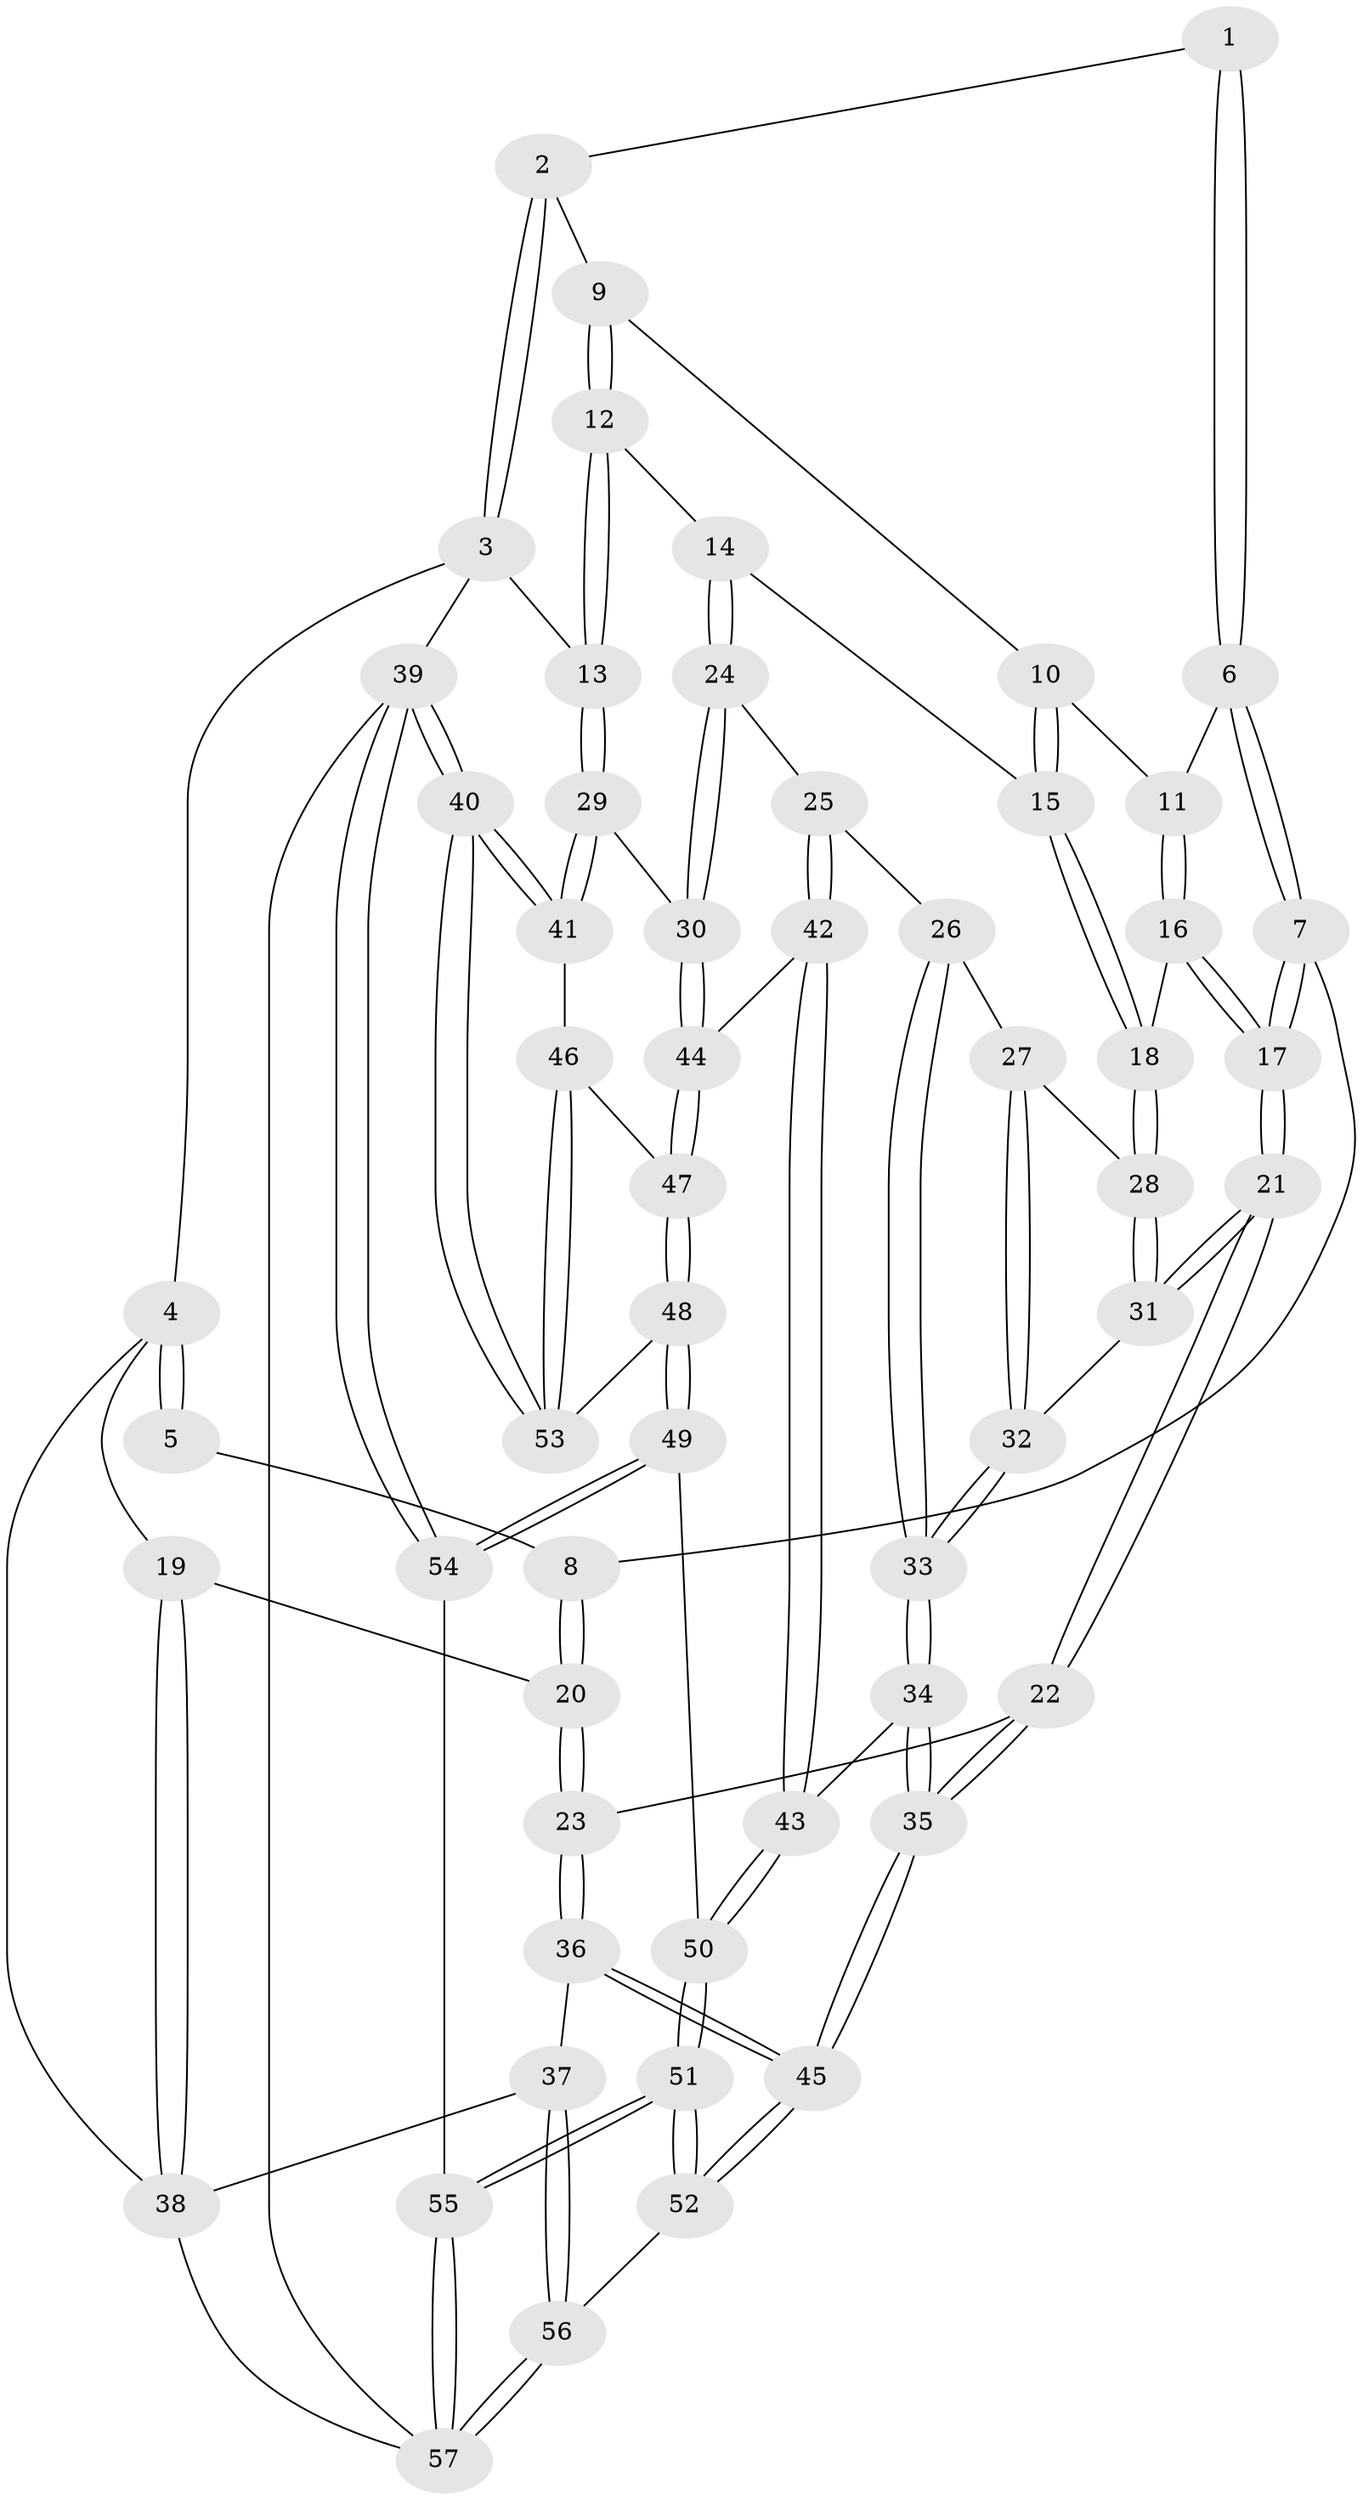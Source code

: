 // Generated by graph-tools (version 1.1) at 2025/01/03/09/25 05:01:39]
// undirected, 57 vertices, 139 edges
graph export_dot {
graph [start="1"]
  node [color=gray90,style=filled];
  1 [pos="+0.5049899605952018+0"];
  2 [pos="+0.631205775993827+0"];
  3 [pos="+1+0"];
  4 [pos="+0+0"];
  5 [pos="+0.33497652280816587+0"];
  6 [pos="+0.5072282622780433+0"];
  7 [pos="+0.20479064487610343+0.13709506030212892"];
  8 [pos="+0.19761941166247032+0.13578578258314217"];
  9 [pos="+0.7891120985290849+0.07874588049062435"];
  10 [pos="+0.6884331901903016+0.11240426817304401"];
  11 [pos="+0.5094639323842228+0"];
  12 [pos="+0.902153522439808+0.10760516479531101"];
  13 [pos="+1+0"];
  14 [pos="+0.7807685560871725+0.22039033144658182"];
  15 [pos="+0.7049742055962938+0.1876300217702196"];
  16 [pos="+0.4942781377940734+0.009027734093473691"];
  17 [pos="+0.4009036964272722+0.21519466728400138"];
  18 [pos="+0.6269516606351759+0.24922066685665206"];
  19 [pos="+0+0.10790509910399153"];
  20 [pos="+0.06355887490221875+0.17947011934276388"];
  21 [pos="+0.4093239994620654+0.2870045414846753"];
  22 [pos="+0.32513023221108295+0.4029763413298167"];
  23 [pos="+0.24684802238208242+0.42523146399503703"];
  24 [pos="+0.8007741453552893+0.3312815088274445"];
  25 [pos="+0.743905977646451+0.3692977279068426"];
  26 [pos="+0.7058456533912968+0.35422496369117845"];
  27 [pos="+0.6797303658928866+0.3228955014024319"];
  28 [pos="+0.6247304581933292+0.2544497029667776"];
  29 [pos="+1+0.3319445697323898"];
  30 [pos="+0.9758263669638921+0.36845925578822"];
  31 [pos="+0.5083256282198694+0.31030388662252334"];
  32 [pos="+0.5472826098268797+0.3627253882327187"];
  33 [pos="+0.5754313729533169+0.4017499501978624"];
  34 [pos="+0.5846620848829434+0.5630119635490511"];
  35 [pos="+0.5132600589915877+0.5954772679500633"];
  36 [pos="+0.16841472732780097+0.5284389581103579"];
  37 [pos="+0+0.6382191614139751"];
  38 [pos="+0+0.6391341739100446"];
  39 [pos="+1+1"];
  40 [pos="+1+1"];
  41 [pos="+1+0.4297573336609657"];
  42 [pos="+0.7223065669905789+0.5386671330890728"];
  43 [pos="+0.6551296727675509+0.5666234367955361"];
  44 [pos="+0.7976774827964985+0.5600261204782204"];
  45 [pos="+0.42634572133156723+0.786800767638172"];
  46 [pos="+1+0.44891107328371743"];
  47 [pos="+0.8479089152463319+0.6134785942224373"];
  48 [pos="+0.8634653180514756+0.6623716664763653"];
  49 [pos="+0.8364534104897317+0.7401874971265807"];
  50 [pos="+0.7104464770549073+0.7422716887991352"];
  51 [pos="+0.5132264310304852+1"];
  52 [pos="+0.42468180743791756+0.8626863488079349"];
  53 [pos="+0.9348948933408852+0.6728679434907933"];
  54 [pos="+1+1"];
  55 [pos="+0.529716788666702+1"];
  56 [pos="+0.21305295973214924+0.84634744569494"];
  57 [pos="+0+1"];
  1 -- 2;
  1 -- 6;
  1 -- 6;
  2 -- 3;
  2 -- 3;
  2 -- 9;
  3 -- 4;
  3 -- 13;
  3 -- 39;
  4 -- 5;
  4 -- 5;
  4 -- 19;
  4 -- 38;
  5 -- 8;
  6 -- 7;
  6 -- 7;
  6 -- 11;
  7 -- 8;
  7 -- 17;
  7 -- 17;
  8 -- 20;
  8 -- 20;
  9 -- 10;
  9 -- 12;
  9 -- 12;
  10 -- 11;
  10 -- 15;
  10 -- 15;
  11 -- 16;
  11 -- 16;
  12 -- 13;
  12 -- 13;
  12 -- 14;
  13 -- 29;
  13 -- 29;
  14 -- 15;
  14 -- 24;
  14 -- 24;
  15 -- 18;
  15 -- 18;
  16 -- 17;
  16 -- 17;
  16 -- 18;
  17 -- 21;
  17 -- 21;
  18 -- 28;
  18 -- 28;
  19 -- 20;
  19 -- 38;
  19 -- 38;
  20 -- 23;
  20 -- 23;
  21 -- 22;
  21 -- 22;
  21 -- 31;
  21 -- 31;
  22 -- 23;
  22 -- 35;
  22 -- 35;
  23 -- 36;
  23 -- 36;
  24 -- 25;
  24 -- 30;
  24 -- 30;
  25 -- 26;
  25 -- 42;
  25 -- 42;
  26 -- 27;
  26 -- 33;
  26 -- 33;
  27 -- 28;
  27 -- 32;
  27 -- 32;
  28 -- 31;
  28 -- 31;
  29 -- 30;
  29 -- 41;
  29 -- 41;
  30 -- 44;
  30 -- 44;
  31 -- 32;
  32 -- 33;
  32 -- 33;
  33 -- 34;
  33 -- 34;
  34 -- 35;
  34 -- 35;
  34 -- 43;
  35 -- 45;
  35 -- 45;
  36 -- 37;
  36 -- 45;
  36 -- 45;
  37 -- 38;
  37 -- 56;
  37 -- 56;
  38 -- 57;
  39 -- 40;
  39 -- 40;
  39 -- 54;
  39 -- 54;
  39 -- 57;
  40 -- 41;
  40 -- 41;
  40 -- 53;
  40 -- 53;
  41 -- 46;
  42 -- 43;
  42 -- 43;
  42 -- 44;
  43 -- 50;
  43 -- 50;
  44 -- 47;
  44 -- 47;
  45 -- 52;
  45 -- 52;
  46 -- 47;
  46 -- 53;
  46 -- 53;
  47 -- 48;
  47 -- 48;
  48 -- 49;
  48 -- 49;
  48 -- 53;
  49 -- 50;
  49 -- 54;
  49 -- 54;
  50 -- 51;
  50 -- 51;
  51 -- 52;
  51 -- 52;
  51 -- 55;
  51 -- 55;
  52 -- 56;
  54 -- 55;
  55 -- 57;
  55 -- 57;
  56 -- 57;
  56 -- 57;
}
